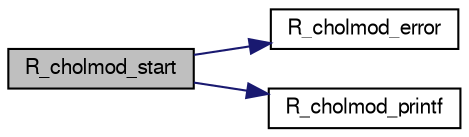 digraph G
{
  edge [fontname="FreeSans",fontsize=10,labelfontname="FreeSans",labelfontsize=10];
  node [fontname="FreeSans",fontsize=10,shape=record];
  rankdir=LR;
  Node1 [label="R_cholmod_start",height=0.2,width=0.4,color="black", fillcolor="grey75", style="filled" fontcolor="black"];
  Node1 -> Node2 [color="midnightblue",fontsize=10,style="solid",fontname="FreeSans"];
  Node2 [label="R_cholmod_error",height=0.2,width=0.4,color="black", fillcolor="white", style="filled",URL="$chm__common_8c.html#c844b5987ab53c54ab1031df5c5fcf7e"];
  Node1 -> Node3 [color="midnightblue",fontsize=10,style="solid",fontname="FreeSans"];
  Node3 [label="R_cholmod_printf",height=0.2,width=0.4,color="black", fillcolor="white", style="filled",URL="$chm__common_8c.html#1a8132e21c478997e6e8c7b8d7d93973"];
}
